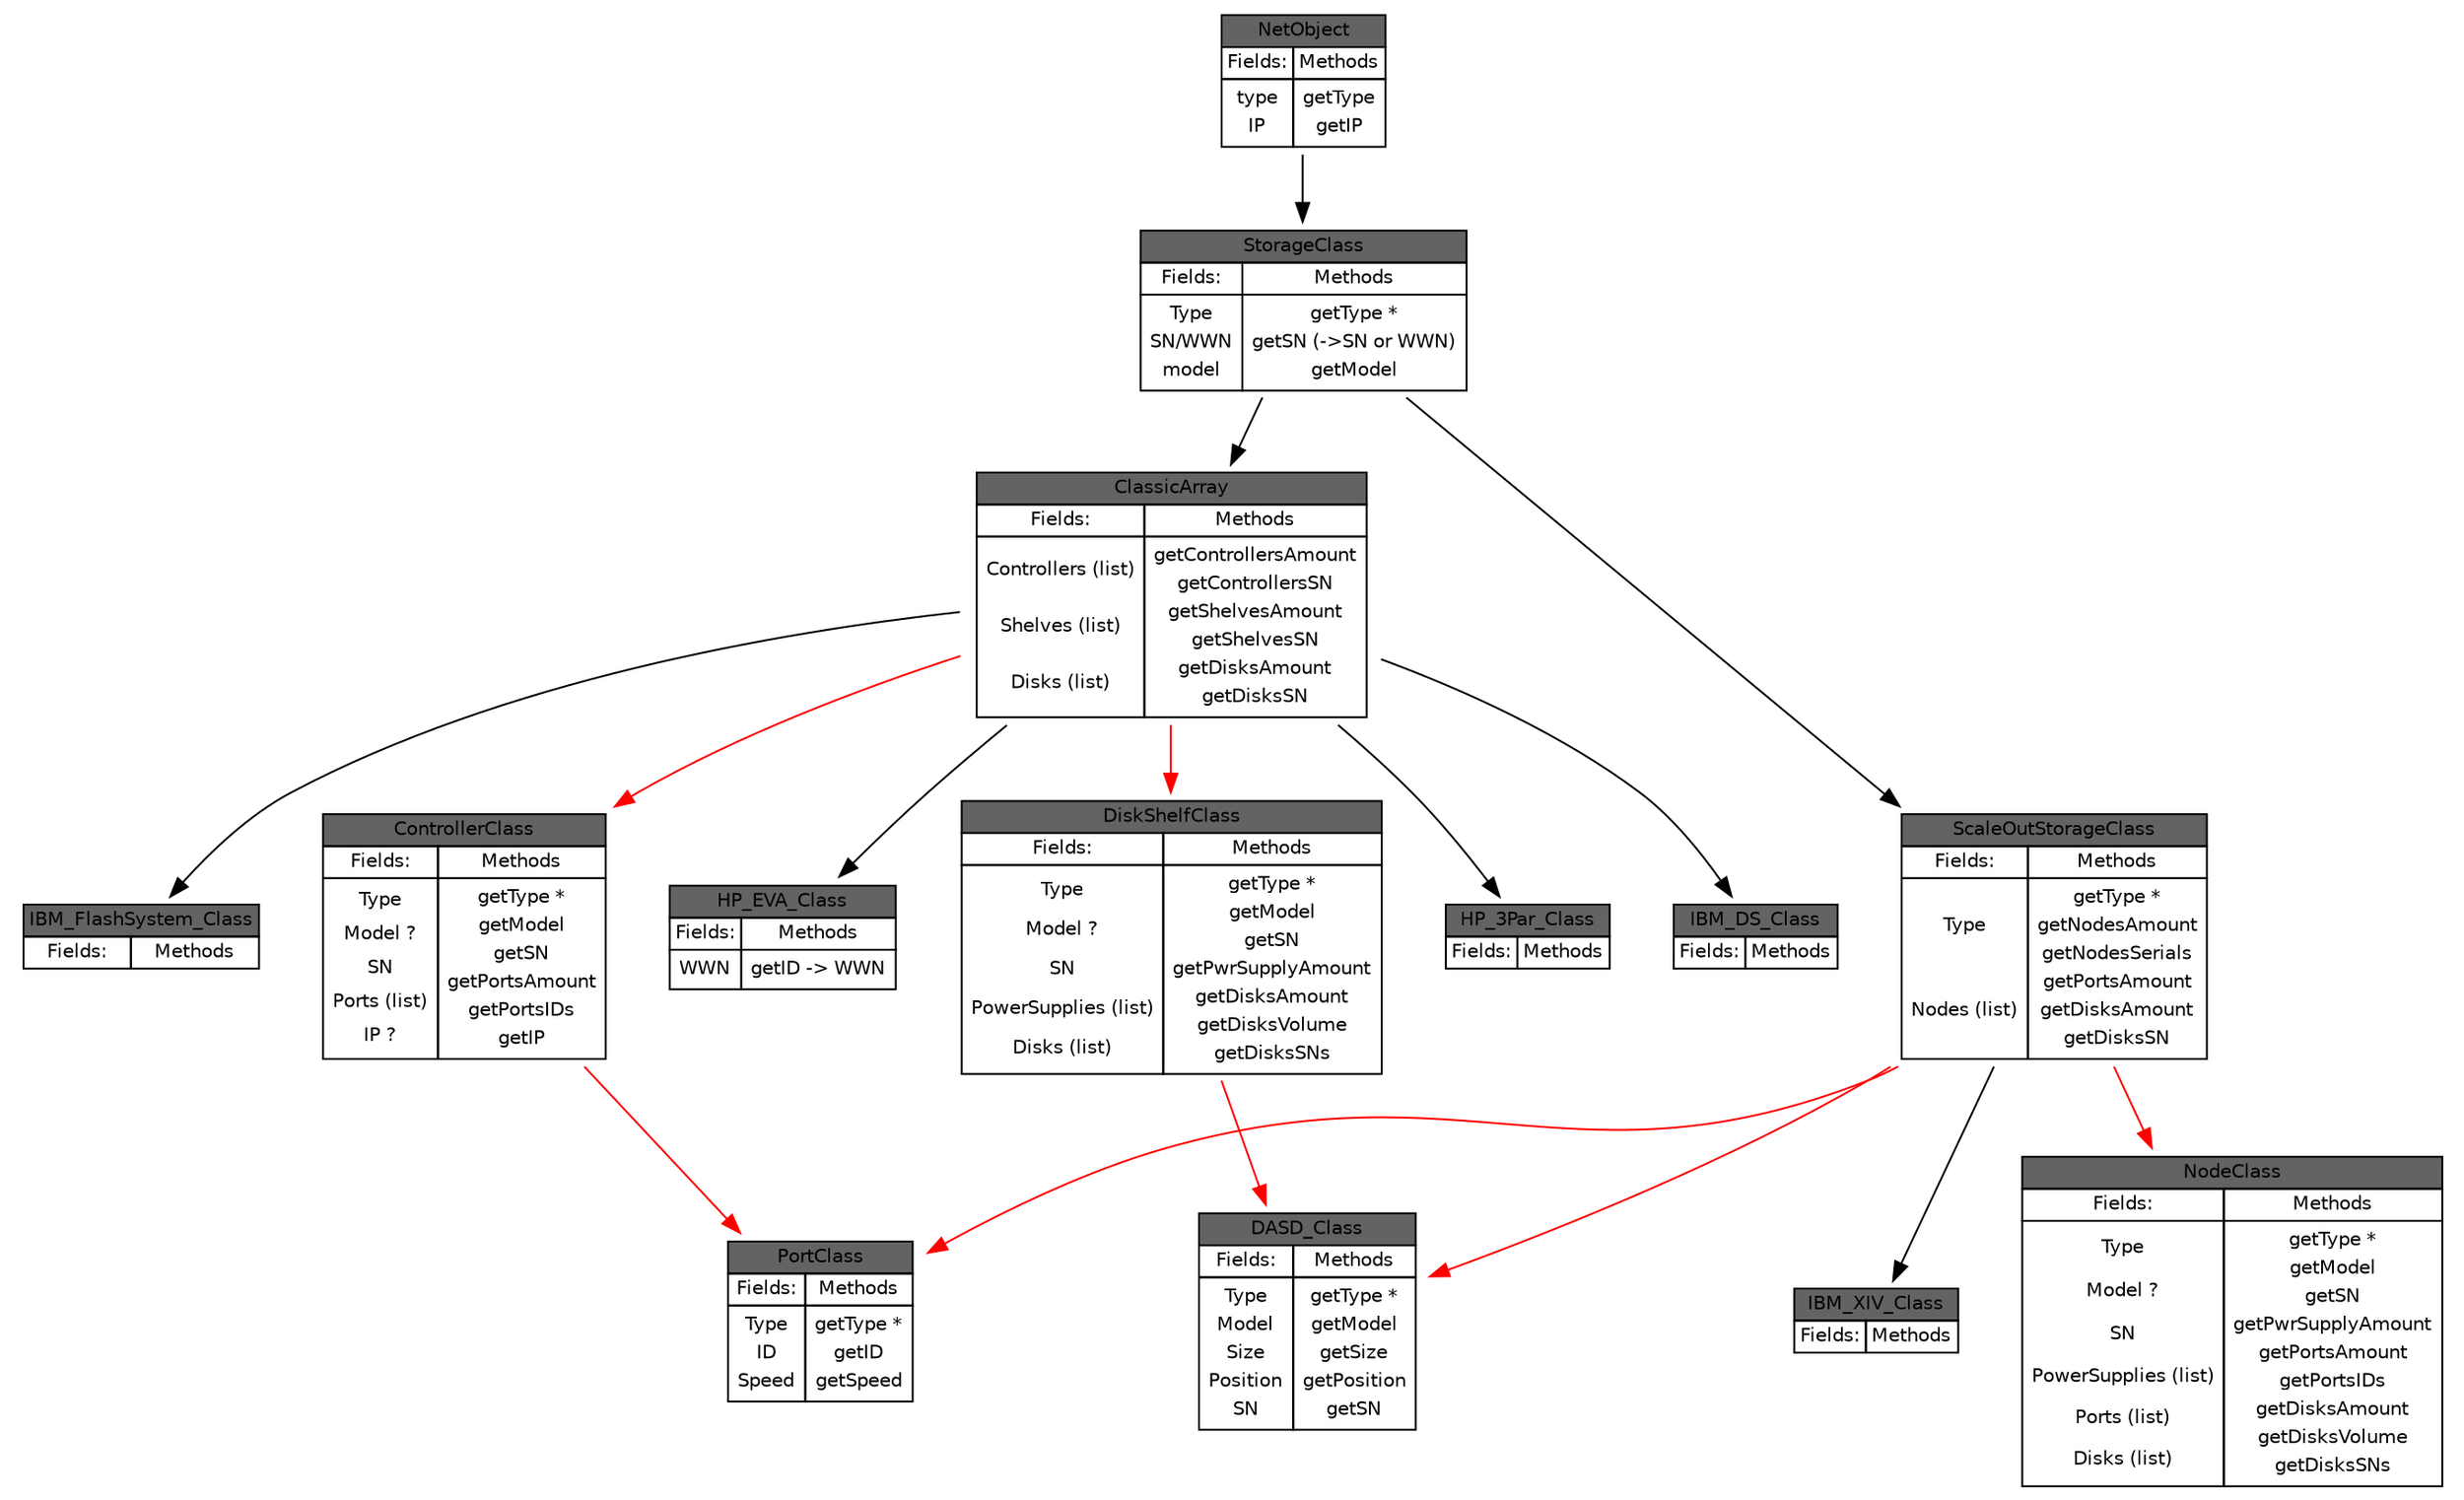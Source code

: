# 
# Inventory objects tree for Zabbix/Python inventory implementation
digraph zabinv {
    node [shape=none, fontname = "DejaVu Sans", fontsize=10.0];
    rankdir=TB;

    netObject [ label=<<TABLE BORDER="0" CELLBORDER="1" CELLSPACING="0">
       <TR><TD BGCOLOR="#636363" colspan="2">NetObject</TD></TR>
       <TR><TD>Fields:</TD> <TD>Methods</TD></TR>
       <TR>
           <TD><TABLE BORDER="0" CELLBORDER="0" CELLSPACING="0">
               <TR><TD>type</TD></TR>
               <TR><TD>IP</TD></TR></TABLE>
               </TD>
           <TD><TABLE BORDER="0" CELLBORDER="0" CELLSPACING="0">
               <TR><TD>getType</TD></TR>
               <TR><TD>getIP</TD></TR></TABLE>
               </TD></TR>
        </TABLE>>]
    
    storageClass [label=<<TABLE BORDER="0" CELLBORDER="1" CELLSPACING="0">
       <TR><TD BGCOLOR="#636363" colspan="2">StorageClass</TD></TR>
       <TR><TD>Fields:</TD> <TD>Methods</TD></TR>
       <TR>
           <TD><TABLE BORDER="0" CELLBORDER="0" CELLSPACING="0">
               <TR><TD>Type</TD></TR>
               <TR><TD>SN/WWN</TD></TR>
               <TR><TD>model</TD></TR></TABLE>
               </TD>
           <TD><TABLE BORDER="0" CELLBORDER="0" CELLSPACING="0">
               <TR><TD>getType *</TD></TR>
               <TR><TD>getSN (-&gt;SN or WWN)</TD></TR>
               <TR><TD>getModel</TD></TR></TABLE>
               </TD></TR>
        </TABLE>>]

    netObject -> storageClass

    classicArray [label=<<TABLE BORDER="0" CELLBORDER="1" CELLSPACING="0">
        <TR><TD BGCOLOR="#636363" colspan="2">ClassicArray</TD></TR>
        <TR><TD>Fields:</TD> <TD>Methods</TD></TR>
        <TR>
            <TD><TABLE BORDER="0" CELLBORDER="0" CELLSPACING="0">
                <TR><TD>Controllers (list)</TD></TR>
                <TR><TD>Shelves (list)</TD></TR>
                <TR><TD>Disks (list)</TD></TR></TABLE></TD>
            <TD><TABLE BORDER="0" CELLBORDER="0" CELLSPACING="0">
                <TR><TD>getControllersAmount</TD></TR>
                <TR><TD>getControllersSN</TD></TR>
                <TR><TD>getShelvesAmount</TD></TR>
                <TR><TD>getShelvesSN</TD></TR>
                <TR><TD>getDisksAmount</TD></TR>
                <TR><TD>getDisksSN</TD></TR></TABLE>
            </TD></TR>
        </TABLE>>]

    storageClass -> classicArray

    scaleOutStorage [label=<<TABLE BORDER="0" CELLBORDER="1" CELLSPACING="0">
       <TR><TD BGCOLOR="#636363" colspan="2">ScaleOutStorageClass</TD></TR>
       <TR><TD>Fields:</TD> <TD>Methods</TD></TR>
       <TR>
           <TD><TABLE BORDER="0" CELLBORDER="0" CELLSPACING="0">
               <TR><TD>Type</TD></TR>
               <TR><TD>Nodes (list)</TD></TR></TABLE>
               </TD>
           <TD><TABLE BORDER="0" CELLBORDER="0" CELLSPACING="0">
               <TR><TD>getType *</TD></TR>
               <TR><TD>getNodesAmount</TD></TR>
               <TR><TD>getNodesSerials</TD></TR>
               <TR><TD>getPortsAmount</TD></TR>
               <TR><TD>getDisksAmount</TD></TR>
               <TR><TD>getDisksSN</TD></TR></TABLE>
               </TD></TR>
        </TABLE>>]

    storageClass -> scaleOutStorage

    hpEva [label=<<TABLE BORDER="0" CELLBORDER="1" CELLSPACING="0">
        <TR ><TD BGCOLOR="#636363" colspan="2">HP_EVA_Class</TD></TR>
        <TR><TD>Fields:</TD> <TD>Methods</TD></TR>
        <TR>
            <TD><TABLE BORDER="0" CELLBORDER="0" CELLSPACING="0">
                <TR><TD>WWN</TD></TR></TABLE></TD>
            <TD><TABLE BORDER="0" CELLBORDER="0" CELLSPACING="0">
                <TR><TD>getID -&gt; WWN</TD></TR></TABLE>
            </TD>
        </TR>
        </TABLE>>]


    classicArray -> hpEva;

    hp3Par [label=<<TABLE BORDER="0" CELLBORDER="1" CELLSPACING="0">
        <TR><TD BGCOLOR="#636363" colspan="2">HP_3Par_Class</TD></TR>
        <TR><TD>Fields:</TD> <TD>Methods</TD></TR>
        </TABLE>>]


    classicArray -> hp3Par;

    ibmDS [label=<<TABLE BORDER="0" CELLBORDER="1" CELLSPACING="0">
        <TR><TD BGCOLOR="#636363" colspan="2">IBM_DS_Class</TD></TR>
        <TR><TD>Fields:</TD> <TD>Methods</TD></TR>
        </TABLE>>]

    classicArray -> ibmDS;

    ibmFlashSystem [label=<<TABLE BORDER="0" CELLBORDER="1" CELLSPACING="0">
        <TR><TD BGCOLOR="#636363" colspan="2">IBM_FlashSystem_Class</TD></TR>
        <TR><TD>Fields:</TD> <TD>Methods</TD></TR>
        </TABLE>>]


    classicArray -> ibmFlashSystem;

    ibmXIV [label=<<TABLE BORDER="0" CELLBORDER="1" CELLSPACING="0">
        <TR><TD BGCOLOR="#636363" colspan="2">IBM_XIV_Class</TD></TR>
        <TR><TD>Fields:</TD> <TD>Methods</TD></TR>
        </TABLE>>]


    scaleOutStorage -> ibmXIV;


    # Disk, Controller, Node
    
    diskClass [label=<<TABLE BORDER="0" CELLBORDER="1" CELLSPACING="0">
       <TR><TD BGCOLOR="#636363" colspan="2">DASD_Class</TD></TR>
       <TR><TD>Fields:</TD> <TD>Methods</TD></TR>
       <TR>
           <TD><TABLE BORDER="0" CELLBORDER="0" CELLSPACING="0">
               <TR><TD>Type</TD></TR>
               <TR><TD>Model</TD></TR>
               <TR><TD>Size</TD></TR>
               <TR><TD>Position</TD></TR>
               <TR><TD>SN</TD></TR></TABLE>
               </TD>
           <TD><TABLE BORDER="0" CELLBORDER="0" CELLSPACING="0">
               <TR><TD>getType *</TD></TR>
               <TR><TD>getModel</TD></TR>
               <TR><TD>getSize</TD></TR>
               <TR><TD>getPosition</TD></TR>
               <TR><TD>getSN</TD></TR></TABLE>
               </TD></TR>
        </TABLE>>] ;

    controllerClass [label=<<TABLE BORDER="0" CELLBORDER="1" CELLSPACING="0">
       <TR><TD BGCOLOR="#636363" colspan="2">ControllerClass</TD></TR>
       <TR><TD>Fields:</TD> <TD>Methods</TD></TR>
       <TR>
           <TD><TABLE BORDER="0" CELLBORDER="0" CELLSPACING="0">
               <TR><TD>Type</TD></TR>
               <TR><TD>Model ?</TD></TR>
               <TR><TD>SN</TD></TR>
               <TR><TD>Ports (list)</TD></TR>
               <TR><TD>IP ?</TD></TR></TABLE>
               </TD>
           <TD><TABLE BORDER="0" CELLBORDER="0" CELLSPACING="0">
               <TR><TD>getType *</TD></TR>
               <TR><TD>getModel</TD></TR>
               <TR><TD>getSN</TD></TR>
               <TR><TD>getPortsAmount</TD></TR>
               <TR><TD>getPortsIDs</TD></TR>
               <TR><TD>getIP</TD></TR></TABLE>
               </TD></TR>
        </TABLE>>];

    diskShelfClass [label=<<TABLE BORDER="0" CELLBORDER="1" CELLSPACING="0">
       <TR><TD BGCOLOR="#636363" colspan="2">DiskShelfClass</TD></TR>
       <TR><TD>Fields:</TD> <TD>Methods</TD></TR>
       <TR>
           <TD><TABLE BORDER="0" CELLBORDER="0" CELLSPACING="0">
               <TR><TD>Type</TD></TR>
               <TR><TD>Model ?</TD></TR>
               <TR><TD>SN</TD></TR>
               <TR><TD>PowerSupplies (list)</TD></TR>
               <TR><TD>Disks (list)</TD></TR></TABLE>
               </TD>
           <TD><TABLE BORDER="0" CELLBORDER="0" CELLSPACING="0">
               <TR><TD>getType *</TD></TR>
               <TR><TD>getModel</TD></TR>
               <TR><TD>getSN</TD></TR>
               <TR><TD>getPwrSupplyAmount</TD></TR>
               <TR><TD>getDisksAmount</TD></TR>
               <TR><TD>getDisksVolume</TD></TR>
               <TR><TD>getDisksSNs</TD></TR> </TABLE>
               </TD></TR>
        </TABLE>>];

        classicArray -> diskShelfClass [color=red size=2];
        classicArray -> controllerClass [color=red size=2];
        diskShelfClass -> diskClass [color=red size=2];
        controllerClass -> portClass [color=red size=2];

    nodeClass [label=<<TABLE BORDER="0" CELLBORDER="1" CELLSPACING="0">
       <TR><TD BGCOLOR="#636363" colspan="2">NodeClass</TD></TR>
       <TR><TD>Fields:</TD> <TD>Methods</TD></TR>
       <TR>
           <TD><TABLE BORDER="0" CELLBORDER="0" CELLSPACING="0">
               <TR><TD>Type</TD></TR>
               <TR><TD>Model ?</TD></TR>
               <TR><TD>SN</TD></TR>
               <TR><TD>PowerSupplies (list)</TD></TR>
               <TR><TD>Ports (list)</TD></TR>
               <TR><TD>Disks (list)</TD></TR></TABLE>
               </TD>
           <TD><TABLE BORDER="0" CELLBORDER="0" CELLSPACING="0">
               <TR><TD>getType *</TD></TR>
               <TR><TD>getModel</TD></TR>
               <TR><TD>getSN</TD></TR>
               <TR><TD>getPwrSupplyAmount</TD></TR>
               <TR><TD>getPortsAmount</TD></TR>
               <TR><TD>getPortsIDs</TD></TR>
               <TR><TD>getDisksAmount</TD></TR>
               <TR><TD>getDisksVolume</TD></TR>
               <TR><TD>getDisksSNs</TD></TR> </TABLE>
               </TD></TR>
        </TABLE>>];

    scaleOutStorage -> nodeClass [color=red size=2];
    scaleOutStorage -> diskClass [color=red size=2];
    scaleOutStorage -> portClass [color=red size=2];

    portClass [label=<<TABLE BORDER="0" CELLBORDER="1" CELLSPACING="0">
       <TR><TD BGCOLOR="#636363" colspan="2">PortClass</TD></TR>
       <TR><TD>Fields:</TD> <TD>Methods</TD></TR>
       <TR>
           <TD><TABLE BORDER="0" CELLBORDER="0" CELLSPACING="0">
               <TR><TD>Type</TD></TR>
               <TR><TD>ID</TD></TR>
               <TR><TD>Speed</TD></TR></TABLE>
               </TD>
           <TD><TABLE BORDER="0" CELLBORDER="0" CELLSPACING="0">
               <TR><TD>getType *</TD></TR>
               <TR><TD>getID</TD></TR>
               <TR><TD>getSpeed</TD></TR></TABLE>
               </TD></TR>
        </TABLE>>];

}
# 
# vim: expandtab:tabstop=4:softtabstop=4:shiftwidth=4
